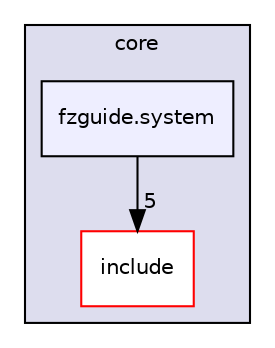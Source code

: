 digraph "core/fzguide.system" {
  compound=true
  node [ fontsize="10", fontname="Helvetica"];
  edge [ labelfontsize="10", labelfontname="Helvetica"];
  subgraph clusterdir_4270bfced15e0e73154b13468c7c9ad9 {
    graph [ bgcolor="#ddddee", pencolor="black", label="core" fontname="Helvetica", fontsize="10", URL="dir_4270bfced15e0e73154b13468c7c9ad9.html"]
  dir_24d671cfcbc5d5238a6bd565a49d198f [shape=box label="include" fillcolor="white" style="filled" color="red" URL="dir_24d671cfcbc5d5238a6bd565a49d198f.html"];
  dir_f17b2bb82e974ceb906f4cacba92d93d [shape=box, label="fzguide.system", style="filled", fillcolor="#eeeeff", pencolor="black", URL="dir_f17b2bb82e974ceb906f4cacba92d93d.html"];
  }
  dir_f17b2bb82e974ceb906f4cacba92d93d->dir_24d671cfcbc5d5238a6bd565a49d198f [headlabel="5", labeldistance=1.5 headhref="dir_000006_000050.html"];
}
